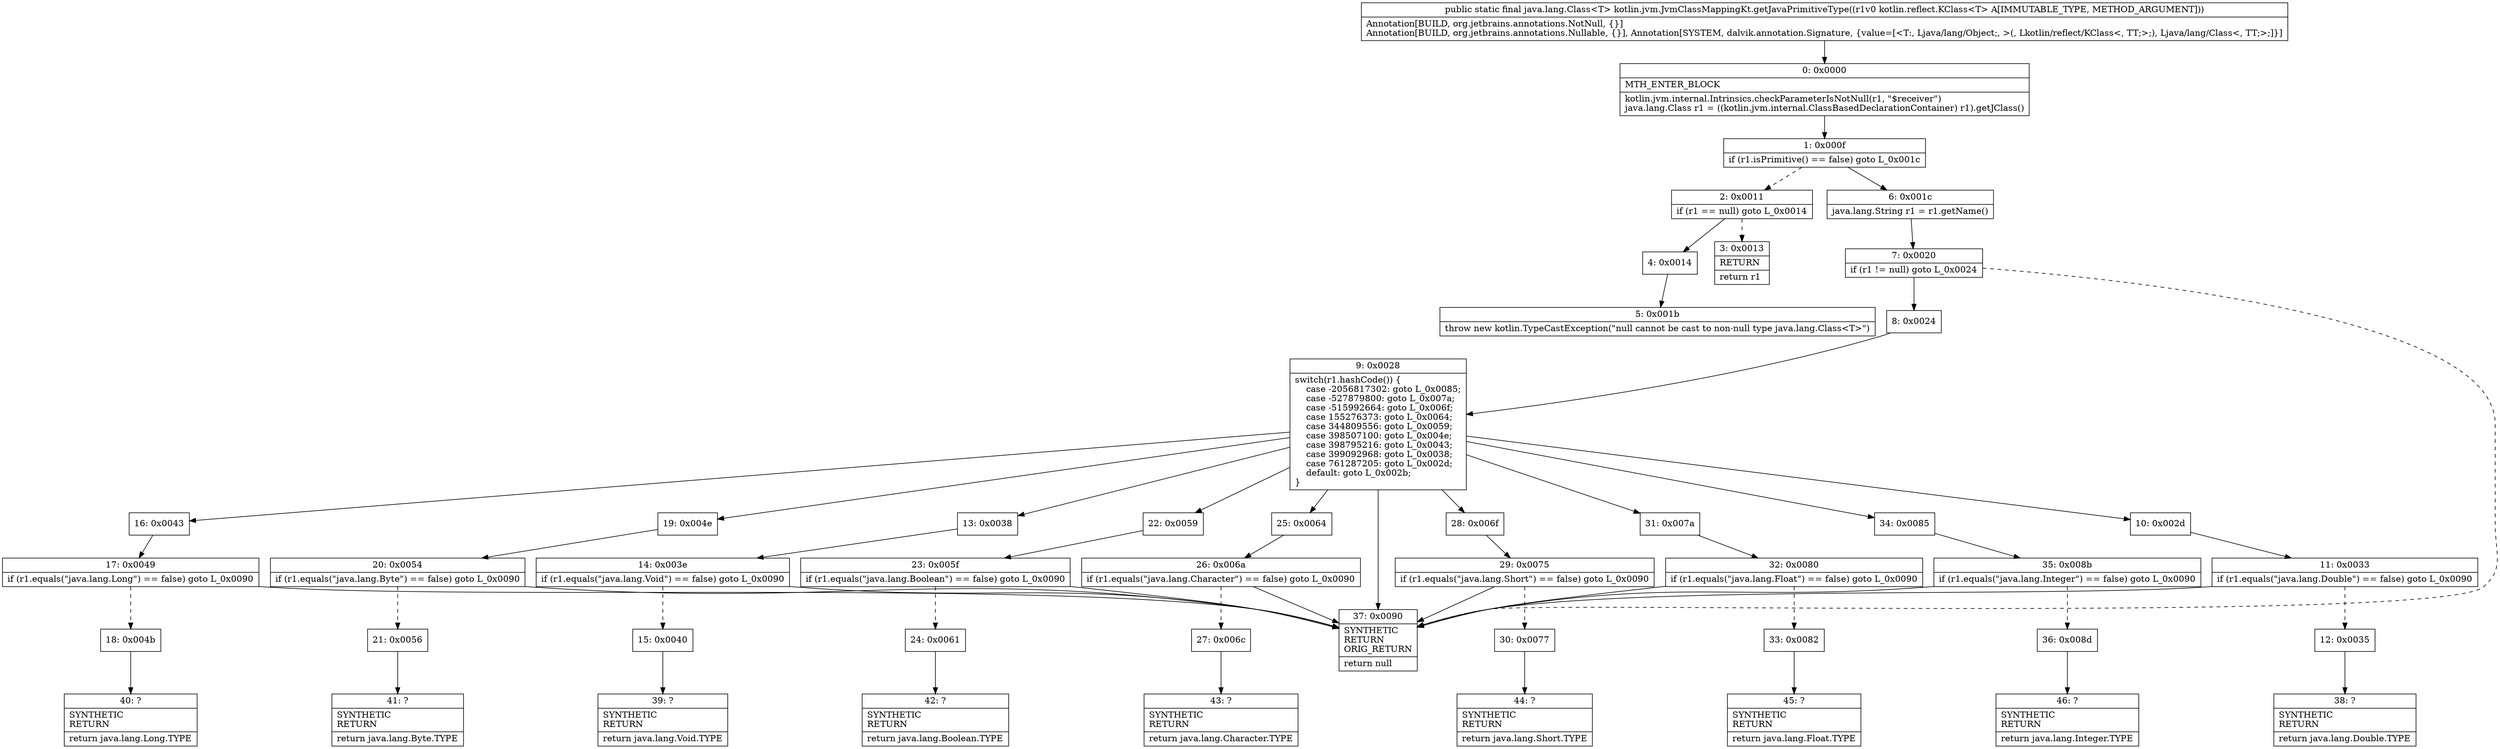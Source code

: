 digraph "CFG forkotlin.jvm.JvmClassMappingKt.getJavaPrimitiveType(Lkotlin\/reflect\/KClass;)Ljava\/lang\/Class;" {
Node_0 [shape=record,label="{0\:\ 0x0000|MTH_ENTER_BLOCK\l|kotlin.jvm.internal.Intrinsics.checkParameterIsNotNull(r1, \"$receiver\")\ljava.lang.Class r1 = ((kotlin.jvm.internal.ClassBasedDeclarationContainer) r1).getJClass()\l}"];
Node_1 [shape=record,label="{1\:\ 0x000f|if (r1.isPrimitive() == false) goto L_0x001c\l}"];
Node_2 [shape=record,label="{2\:\ 0x0011|if (r1 == null) goto L_0x0014\l}"];
Node_3 [shape=record,label="{3\:\ 0x0013|RETURN\l|return r1\l}"];
Node_4 [shape=record,label="{4\:\ 0x0014}"];
Node_5 [shape=record,label="{5\:\ 0x001b|throw new kotlin.TypeCastException(\"null cannot be cast to non\-null type java.lang.Class\<T\>\")\l}"];
Node_6 [shape=record,label="{6\:\ 0x001c|java.lang.String r1 = r1.getName()\l}"];
Node_7 [shape=record,label="{7\:\ 0x0020|if (r1 != null) goto L_0x0024\l}"];
Node_8 [shape=record,label="{8\:\ 0x0024}"];
Node_9 [shape=record,label="{9\:\ 0x0028|switch(r1.hashCode()) \{\l    case \-2056817302: goto L_0x0085;\l    case \-527879800: goto L_0x007a;\l    case \-515992664: goto L_0x006f;\l    case 155276373: goto L_0x0064;\l    case 344809556: goto L_0x0059;\l    case 398507100: goto L_0x004e;\l    case 398795216: goto L_0x0043;\l    case 399092968: goto L_0x0038;\l    case 761287205: goto L_0x002d;\l    default: goto L_0x002b;\l\}\l}"];
Node_10 [shape=record,label="{10\:\ 0x002d}"];
Node_11 [shape=record,label="{11\:\ 0x0033|if (r1.equals(\"java.lang.Double\") == false) goto L_0x0090\l}"];
Node_12 [shape=record,label="{12\:\ 0x0035}"];
Node_13 [shape=record,label="{13\:\ 0x0038}"];
Node_14 [shape=record,label="{14\:\ 0x003e|if (r1.equals(\"java.lang.Void\") == false) goto L_0x0090\l}"];
Node_15 [shape=record,label="{15\:\ 0x0040}"];
Node_16 [shape=record,label="{16\:\ 0x0043}"];
Node_17 [shape=record,label="{17\:\ 0x0049|if (r1.equals(\"java.lang.Long\") == false) goto L_0x0090\l}"];
Node_18 [shape=record,label="{18\:\ 0x004b}"];
Node_19 [shape=record,label="{19\:\ 0x004e}"];
Node_20 [shape=record,label="{20\:\ 0x0054|if (r1.equals(\"java.lang.Byte\") == false) goto L_0x0090\l}"];
Node_21 [shape=record,label="{21\:\ 0x0056}"];
Node_22 [shape=record,label="{22\:\ 0x0059}"];
Node_23 [shape=record,label="{23\:\ 0x005f|if (r1.equals(\"java.lang.Boolean\") == false) goto L_0x0090\l}"];
Node_24 [shape=record,label="{24\:\ 0x0061}"];
Node_25 [shape=record,label="{25\:\ 0x0064}"];
Node_26 [shape=record,label="{26\:\ 0x006a|if (r1.equals(\"java.lang.Character\") == false) goto L_0x0090\l}"];
Node_27 [shape=record,label="{27\:\ 0x006c}"];
Node_28 [shape=record,label="{28\:\ 0x006f}"];
Node_29 [shape=record,label="{29\:\ 0x0075|if (r1.equals(\"java.lang.Short\") == false) goto L_0x0090\l}"];
Node_30 [shape=record,label="{30\:\ 0x0077}"];
Node_31 [shape=record,label="{31\:\ 0x007a}"];
Node_32 [shape=record,label="{32\:\ 0x0080|if (r1.equals(\"java.lang.Float\") == false) goto L_0x0090\l}"];
Node_33 [shape=record,label="{33\:\ 0x0082}"];
Node_34 [shape=record,label="{34\:\ 0x0085}"];
Node_35 [shape=record,label="{35\:\ 0x008b|if (r1.equals(\"java.lang.Integer\") == false) goto L_0x0090\l}"];
Node_36 [shape=record,label="{36\:\ 0x008d}"];
Node_37 [shape=record,label="{37\:\ 0x0090|SYNTHETIC\lRETURN\lORIG_RETURN\l|return null\l}"];
Node_38 [shape=record,label="{38\:\ ?|SYNTHETIC\lRETURN\l|return java.lang.Double.TYPE\l}"];
Node_39 [shape=record,label="{39\:\ ?|SYNTHETIC\lRETURN\l|return java.lang.Void.TYPE\l}"];
Node_40 [shape=record,label="{40\:\ ?|SYNTHETIC\lRETURN\l|return java.lang.Long.TYPE\l}"];
Node_41 [shape=record,label="{41\:\ ?|SYNTHETIC\lRETURN\l|return java.lang.Byte.TYPE\l}"];
Node_42 [shape=record,label="{42\:\ ?|SYNTHETIC\lRETURN\l|return java.lang.Boolean.TYPE\l}"];
Node_43 [shape=record,label="{43\:\ ?|SYNTHETIC\lRETURN\l|return java.lang.Character.TYPE\l}"];
Node_44 [shape=record,label="{44\:\ ?|SYNTHETIC\lRETURN\l|return java.lang.Short.TYPE\l}"];
Node_45 [shape=record,label="{45\:\ ?|SYNTHETIC\lRETURN\l|return java.lang.Float.TYPE\l}"];
Node_46 [shape=record,label="{46\:\ ?|SYNTHETIC\lRETURN\l|return java.lang.Integer.TYPE\l}"];
MethodNode[shape=record,label="{public static final java.lang.Class\<T\> kotlin.jvm.JvmClassMappingKt.getJavaPrimitiveType((r1v0 kotlin.reflect.KClass\<T\> A[IMMUTABLE_TYPE, METHOD_ARGUMENT]))  | Annotation[BUILD, org.jetbrains.annotations.NotNull, \{\}]\lAnnotation[BUILD, org.jetbrains.annotations.Nullable, \{\}], Annotation[SYSTEM, dalvik.annotation.Signature, \{value=[\<T:, Ljava\/lang\/Object;, \>(, Lkotlin\/reflect\/KClass\<, TT;\>;), Ljava\/lang\/Class\<, TT;\>;]\}]\l}"];
MethodNode -> Node_0;
Node_0 -> Node_1;
Node_1 -> Node_2[style=dashed];
Node_1 -> Node_6;
Node_2 -> Node_3[style=dashed];
Node_2 -> Node_4;
Node_4 -> Node_5;
Node_6 -> Node_7;
Node_7 -> Node_8;
Node_7 -> Node_37[style=dashed];
Node_8 -> Node_9;
Node_9 -> Node_10;
Node_9 -> Node_13;
Node_9 -> Node_16;
Node_9 -> Node_19;
Node_9 -> Node_22;
Node_9 -> Node_25;
Node_9 -> Node_28;
Node_9 -> Node_31;
Node_9 -> Node_34;
Node_9 -> Node_37;
Node_10 -> Node_11;
Node_11 -> Node_12[style=dashed];
Node_11 -> Node_37;
Node_12 -> Node_38;
Node_13 -> Node_14;
Node_14 -> Node_15[style=dashed];
Node_14 -> Node_37;
Node_15 -> Node_39;
Node_16 -> Node_17;
Node_17 -> Node_18[style=dashed];
Node_17 -> Node_37;
Node_18 -> Node_40;
Node_19 -> Node_20;
Node_20 -> Node_21[style=dashed];
Node_20 -> Node_37;
Node_21 -> Node_41;
Node_22 -> Node_23;
Node_23 -> Node_24[style=dashed];
Node_23 -> Node_37;
Node_24 -> Node_42;
Node_25 -> Node_26;
Node_26 -> Node_27[style=dashed];
Node_26 -> Node_37;
Node_27 -> Node_43;
Node_28 -> Node_29;
Node_29 -> Node_30[style=dashed];
Node_29 -> Node_37;
Node_30 -> Node_44;
Node_31 -> Node_32;
Node_32 -> Node_33[style=dashed];
Node_32 -> Node_37;
Node_33 -> Node_45;
Node_34 -> Node_35;
Node_35 -> Node_36[style=dashed];
Node_35 -> Node_37;
Node_36 -> Node_46;
}

